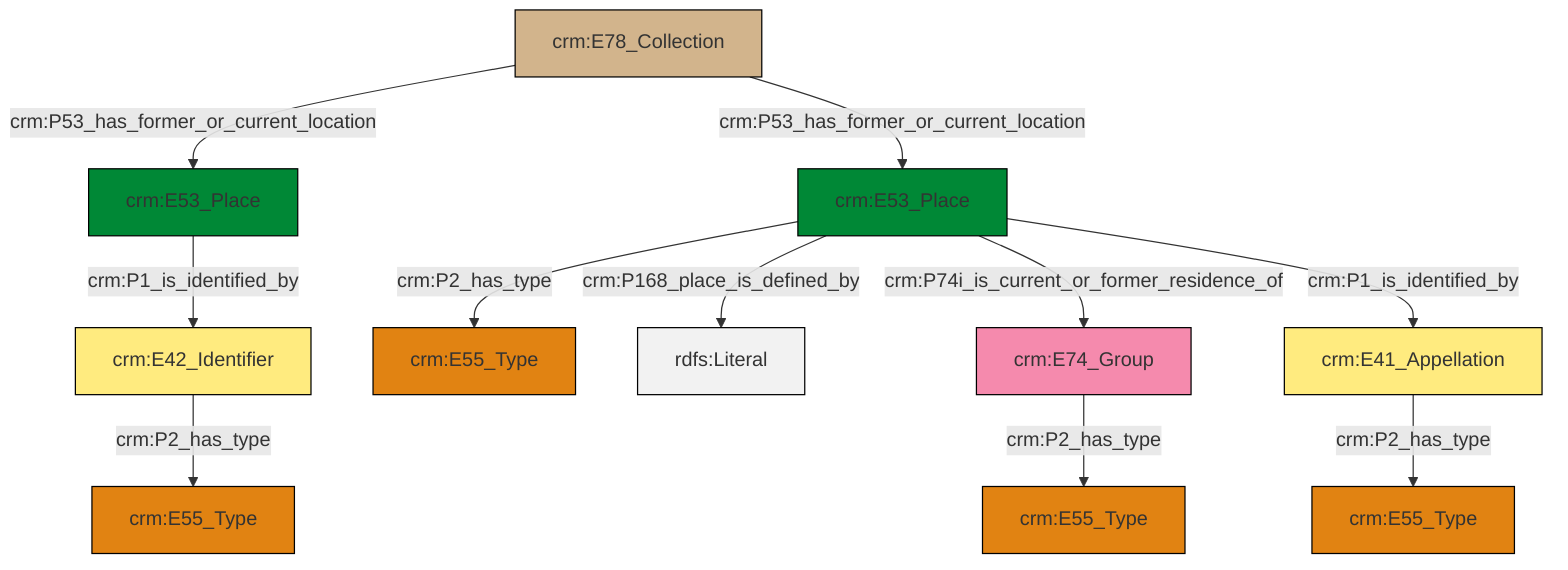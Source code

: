 graph TD
classDef Literal fill:#f2f2f2,stroke:#000000;
classDef CRM_Entity fill:#FFFFFF,stroke:#000000;
classDef Temporal_Entity fill:#00C9E6, stroke:#000000;
classDef Type fill:#E18312, stroke:#000000;
classDef Time-Span fill:#2C9C91, stroke:#000000;
classDef Appellation fill:#FFEB7F, stroke:#000000;
classDef Place fill:#008836, stroke:#000000;
classDef Persistent_Item fill:#B266B2, stroke:#000000;
classDef Conceptual_Object fill:#FFD700, stroke:#000000;
classDef Physical_Thing fill:#D2B48C, stroke:#000000;
classDef Actor fill:#f58aad, stroke:#000000;
classDef PC_Classes fill:#4ce600, stroke:#000000;
classDef Multi fill:#cccccc,stroke:#000000;

2["crm:E53_Place"]:::Place -->|crm:P2_has_type| 3["crm:E55_Type"]:::Type
4["crm:E78_Collection"]:::Physical_Thing -->|crm:P53_has_former_or_current_location| 5["crm:E53_Place"]:::Place
5["crm:E53_Place"]:::Place -->|crm:P1_is_identified_by| 0["crm:E42_Identifier"]:::Appellation
4["crm:E78_Collection"]:::Physical_Thing -->|crm:P53_has_former_or_current_location| 2["crm:E53_Place"]:::Place
2["crm:E53_Place"]:::Place -->|crm:P168_place_is_defined_by| 9[rdfs:Literal]:::Literal
11["crm:E74_Group"]:::Actor -->|crm:P2_has_type| 6["crm:E55_Type"]:::Type
2["crm:E53_Place"]:::Place -->|crm:P74i_is_current_or_former_residence_of| 11["crm:E74_Group"]:::Actor
0["crm:E42_Identifier"]:::Appellation -->|crm:P2_has_type| 12["crm:E55_Type"]:::Type
14["crm:E41_Appellation"]:::Appellation -->|crm:P2_has_type| 18["crm:E55_Type"]:::Type
2["crm:E53_Place"]:::Place -->|crm:P1_is_identified_by| 14["crm:E41_Appellation"]:::Appellation